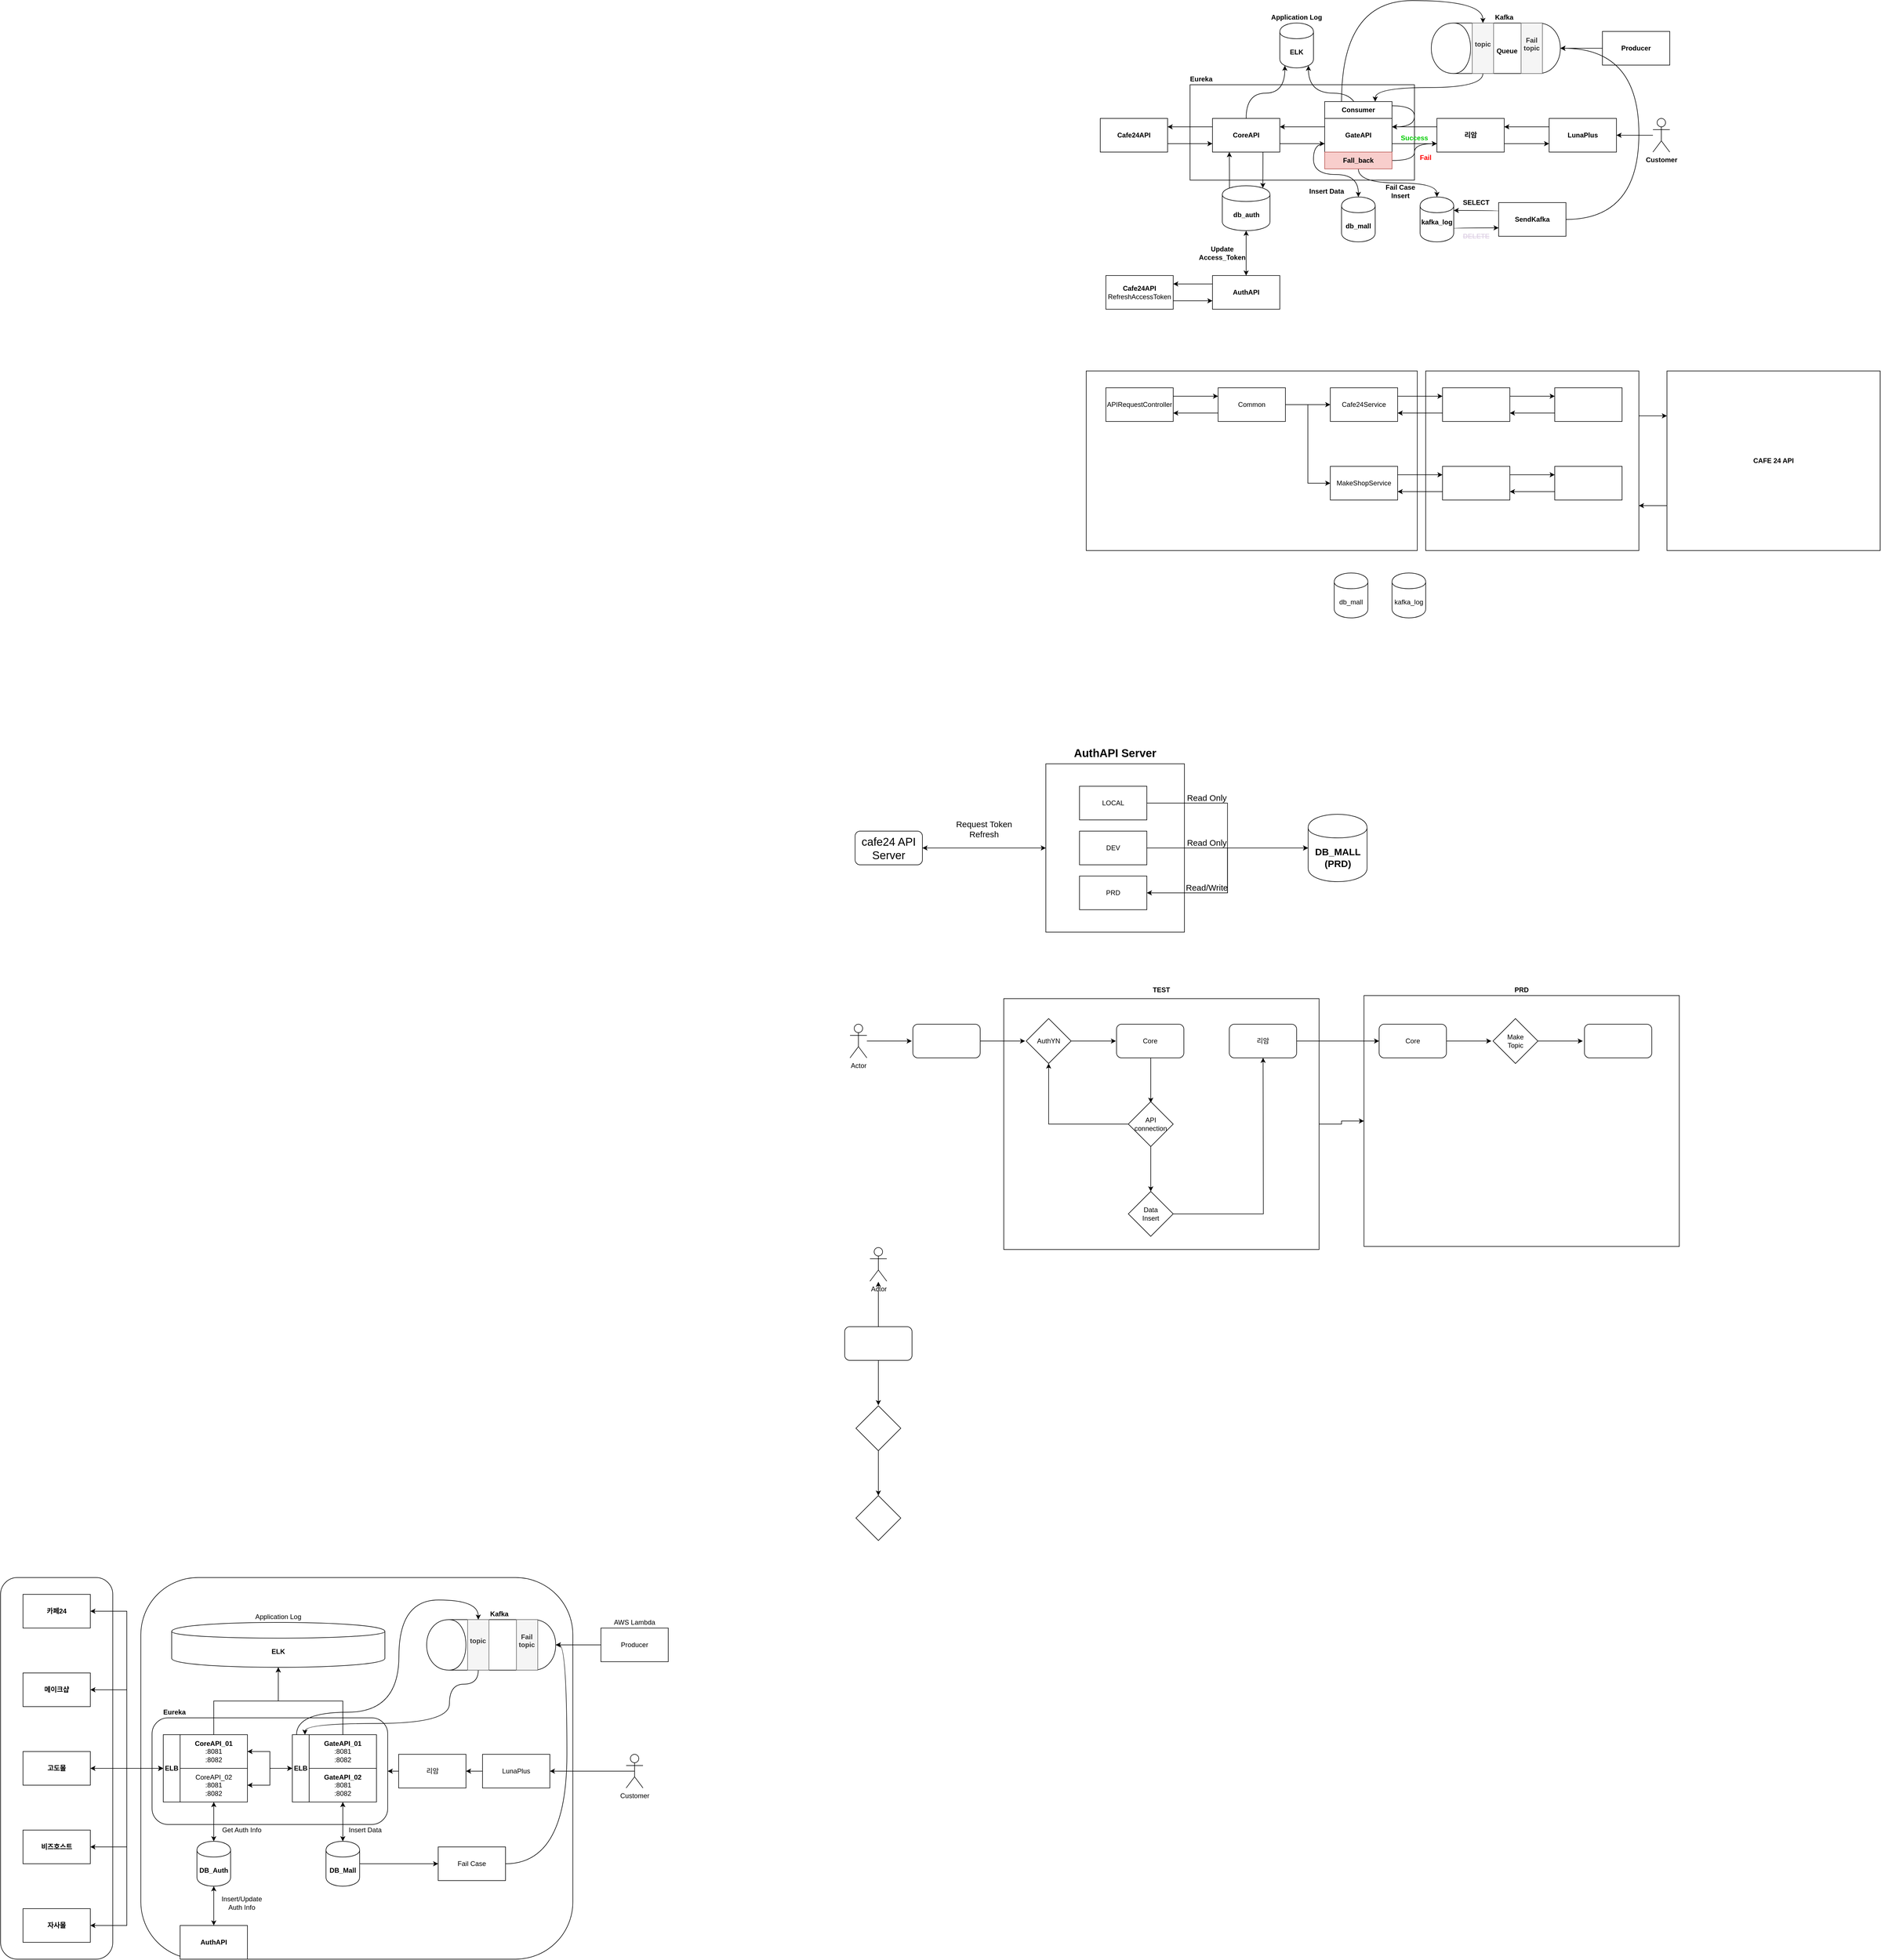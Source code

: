 <mxfile version="10.7.7" type="github"><diagram id="42ICKAVhLFUYCFlgOfqd" name="Page-1"><mxGraphModel dx="3048" dy="1965" grid="1" gridSize="10" guides="1" tooltips="1" connect="1" arrows="1" fold="1" page="1" pageScale="1" pageWidth="827" pageHeight="1169" background="#ffffff" math="0" shadow="0"><root><mxCell id="0"/><mxCell id="1" parent="0"/><mxCell id="e8cVg-T8dSf8cjD69aL8-160" value="" style="rounded=1;whiteSpace=wrap;html=1;" vertex="1" parent="1"><mxGeometry x="-1380" y="2790" width="770" height="680" as="geometry"/></mxCell><mxCell id="e8cVg-T8dSf8cjD69aL8-143" value="" style="rounded=1;whiteSpace=wrap;html=1;" vertex="1" parent="1"><mxGeometry x="-1360" y="3040" width="420" height="190" as="geometry"/></mxCell><mxCell id="e8cVg-T8dSf8cjD69aL8-126" value="" style="rounded=1;whiteSpace=wrap;html=1;" vertex="1" parent="1"><mxGeometry x="-1630" y="2790" width="200" height="680" as="geometry"/></mxCell><mxCell id="e8cVg-T8dSf8cjD69aL8-74" value="" style="edgeStyle=orthogonalEdgeStyle;rounded=0;orthogonalLoop=1;jettySize=auto;html=1;" edge="1" parent="1" source="e8cVg-T8dSf8cjD69aL8-71" target="e8cVg-T8dSf8cjD69aL8-73"><mxGeometry relative="1" as="geometry"/></mxCell><mxCell id="e8cVg-T8dSf8cjD69aL8-71" value="" style="rounded=0;whiteSpace=wrap;html=1;" vertex="1" parent="1"><mxGeometry x="158" y="1758.5" width="562" height="447" as="geometry"/></mxCell><mxCell id="e8cVg-T8dSf8cjD69aL8-73" value="" style="rounded=0;whiteSpace=wrap;html=1;" vertex="1" parent="1"><mxGeometry x="800" y="1753" width="562" height="447" as="geometry"/></mxCell><mxCell id="qQLDGR3t0E1oaqMrPj8W-31" style="edgeStyle=orthogonalEdgeStyle;rounded=0;orthogonalLoop=1;jettySize=auto;html=1;exitX=0;exitY=0.5;exitDx=0;exitDy=0;entryX=1;entryY=0.5;entryDx=0;entryDy=0;fontSize=20;" parent="1" source="qQLDGR3t0E1oaqMrPj8W-4" target="qQLDGR3t0E1oaqMrPj8W-3" edge="1"><mxGeometry relative="1" as="geometry"/></mxCell><mxCell id="qQLDGR3t0E1oaqMrPj8W-4" value="&lt;font style=&quot;font-size: 17px&quot;&gt;&lt;b&gt;DB_MALL&lt;br&gt;(PRD)&lt;/b&gt;&lt;/font&gt;" style="shape=cylinder;whiteSpace=wrap;html=1;boundedLbl=1;backgroundOutline=1;" parent="1" vertex="1"><mxGeometry x="700.5" y="1430" width="105" height="120" as="geometry"/></mxCell><mxCell id="qQLDGR3t0E1oaqMrPj8W-32" style="edgeStyle=orthogonalEdgeStyle;rounded=0;orthogonalLoop=1;jettySize=auto;html=1;exitX=1;exitY=0.5;exitDx=0;exitDy=0;fontSize=20;" parent="1" source="qQLDGR3t0E1oaqMrPj8W-13" target="qQLDGR3t0E1oaqMrPj8W-5" edge="1"><mxGeometry relative="1" as="geometry"/></mxCell><mxCell id="qQLDGR3t0E1oaqMrPj8W-13" value="cafe24 API Server" style="rounded=1;whiteSpace=wrap;html=1;fontSize=20;" parent="1" vertex="1"><mxGeometry x="-107" y="1460" width="120" height="60" as="geometry"/></mxCell><mxCell id="qQLDGR3t0E1oaqMrPj8W-33" style="edgeStyle=orthogonalEdgeStyle;rounded=0;orthogonalLoop=1;jettySize=auto;html=1;exitX=0;exitY=0.5;exitDx=0;exitDy=0;entryX=1;entryY=0.5;entryDx=0;entryDy=0;fontSize=20;" parent="1" source="qQLDGR3t0E1oaqMrPj8W-5" target="qQLDGR3t0E1oaqMrPj8W-13" edge="1"><mxGeometry relative="1" as="geometry"/></mxCell><mxCell id="qQLDGR3t0E1oaqMrPj8W-5" value="" style="rounded=0;whiteSpace=wrap;html=1;" parent="1" vertex="1"><mxGeometry x="233" y="1340" width="247" height="300" as="geometry"/></mxCell><mxCell id="i5PrVwfJDP0Oif4N9ulg-36" style="edgeStyle=orthogonalEdgeStyle;rounded=0;orthogonalLoop=1;jettySize=auto;html=1;exitX=1;exitY=0.25;exitDx=0;exitDy=0;entryX=0;entryY=0.25;entryDx=0;entryDy=0;" parent="1" source="i5PrVwfJDP0Oif4N9ulg-24" target="i5PrVwfJDP0Oif4N9ulg-34" edge="1"><mxGeometry relative="1" as="geometry"/></mxCell><mxCell id="i5PrVwfJDP0Oif4N9ulg-24" value="" style="rounded=0;whiteSpace=wrap;html=1;" parent="1" vertex="1"><mxGeometry x="910" y="640" width="380" height="320" as="geometry"/></mxCell><mxCell id="i5PrVwfJDP0Oif4N9ulg-8" value="" style="rounded=0;whiteSpace=wrap;html=1;" parent="1" vertex="1"><mxGeometry x="305" y="640" width="590" height="320" as="geometry"/></mxCell><mxCell id="VjElKDRY21HF93xGervd-64" value="" style="rounded=0;whiteSpace=wrap;html=1;fontStyle=1" parent="1" vertex="1"><mxGeometry x="490" y="130" width="400" height="170" as="geometry"/></mxCell><mxCell id="yxk5ylUg4WmJQZPumc39-30" value="" style="shape=cylinder;whiteSpace=wrap;html=1;boundedLbl=1;backgroundOutline=1;rotation=-90;fontStyle=1" parent="1" vertex="1"><mxGeometry x="990" y="-50" width="90" height="230" as="geometry"/></mxCell><mxCell id="yxk5ylUg4WmJQZPumc39-11" style="edgeStyle=orthogonalEdgeStyle;rounded=0;orthogonalLoop=1;jettySize=auto;html=1;exitX=1;exitY=0.75;exitDx=0;exitDy=0;entryX=0;entryY=0.75;entryDx=0;entryDy=0;fontStyle=1" parent="1" source="yxk5ylUg4WmJQZPumc39-1" target="yxk5ylUg4WmJQZPumc39-2" edge="1"><mxGeometry relative="1" as="geometry"/></mxCell><mxCell id="yxk5ylUg4WmJQZPumc39-1" value="Cafe24API&lt;br&gt;" style="rounded=0;whiteSpace=wrap;html=1;fontStyle=1" parent="1" vertex="1"><mxGeometry x="330" y="190" width="120" height="60" as="geometry"/></mxCell><mxCell id="VjElKDRY21HF93xGervd-14" value="" style="edgeStyle=orthogonalEdgeStyle;curved=1;rounded=0;orthogonalLoop=1;jettySize=auto;html=1;fontStyle=1" parent="1" source="VjElKDRY21HF93xGervd-12" target="yxk5ylUg4WmJQZPumc39-22" edge="1"><mxGeometry relative="1" as="geometry"/></mxCell><mxCell id="VjElKDRY21HF93xGervd-17" style="edgeStyle=orthogonalEdgeStyle;curved=1;rounded=0;orthogonalLoop=1;jettySize=auto;html=1;exitX=0;exitY=0.25;exitDx=0;exitDy=0;entryX=1;entryY=0.25;entryDx=0;entryDy=0;fontStyle=1" parent="1" source="VjElKDRY21HF93xGervd-12" target="VjElKDRY21HF93xGervd-15" edge="1"><mxGeometry relative="1" as="geometry"/></mxCell><mxCell id="VjElKDRY21HF93xGervd-12" value="AuthAPI" style="rounded=0;whiteSpace=wrap;html=1;fontStyle=1" parent="1" vertex="1"><mxGeometry x="530" y="470" width="120" height="60" as="geometry"/></mxCell><mxCell id="VjElKDRY21HF93xGervd-18" style="edgeStyle=orthogonalEdgeStyle;curved=1;rounded=0;orthogonalLoop=1;jettySize=auto;html=1;exitX=1;exitY=0.75;exitDx=0;exitDy=0;entryX=0;entryY=0.75;entryDx=0;entryDy=0;fontStyle=1" parent="1" source="VjElKDRY21HF93xGervd-15" target="VjElKDRY21HF93xGervd-12" edge="1"><mxGeometry relative="1" as="geometry"/></mxCell><mxCell id="VjElKDRY21HF93xGervd-15" value="Cafe24API&lt;br&gt;&lt;span style=&quot;font-weight: normal&quot;&gt;RefreshAccessToken&lt;/span&gt;&lt;br&gt;" style="rounded=0;whiteSpace=wrap;html=1;fontStyle=1" parent="1" vertex="1"><mxGeometry x="340" y="470" width="120" height="60" as="geometry"/></mxCell><mxCell id="yxk5ylUg4WmJQZPumc39-10" style="edgeStyle=orthogonalEdgeStyle;rounded=0;orthogonalLoop=1;jettySize=auto;html=1;exitX=0;exitY=0.25;exitDx=0;exitDy=0;entryX=1;entryY=0.25;entryDx=0;entryDy=0;fontStyle=1" parent="1" source="yxk5ylUg4WmJQZPumc39-2" target="yxk5ylUg4WmJQZPumc39-1" edge="1"><mxGeometry relative="1" as="geometry"/></mxCell><mxCell id="VjElKDRY21HF93xGervd-96" style="edgeStyle=orthogonalEdgeStyle;curved=1;rounded=0;orthogonalLoop=1;jettySize=auto;html=1;exitX=1;exitY=0.75;exitDx=0;exitDy=0;entryX=0;entryY=0.75;entryDx=0;entryDy=0;fontStyle=1" parent="1" source="yxk5ylUg4WmJQZPumc39-2" target="VjElKDRY21HF93xGervd-87" edge="1"><mxGeometry relative="1" as="geometry"/></mxCell><mxCell id="VjElKDRY21HF93xGervd-119" style="edgeStyle=orthogonalEdgeStyle;curved=1;rounded=0;orthogonalLoop=1;jettySize=auto;html=1;exitX=0.75;exitY=1;exitDx=0;exitDy=0;entryX=0.85;entryY=0.05;entryDx=0;entryDy=0;entryPerimeter=0;fontStyle=1" parent="1" source="yxk5ylUg4WmJQZPumc39-2" target="yxk5ylUg4WmJQZPumc39-22" edge="1"><mxGeometry relative="1" as="geometry"/></mxCell><mxCell id="VjElKDRY21HF93xGervd-135" style="edgeStyle=orthogonalEdgeStyle;curved=1;rounded=0;orthogonalLoop=1;jettySize=auto;html=1;entryX=0.15;entryY=0.95;entryDx=0;entryDy=0;entryPerimeter=0;startArrow=none;startFill=0;fontStyle=1" parent="1" source="yxk5ylUg4WmJQZPumc39-2" target="VjElKDRY21HF93xGervd-134" edge="1"><mxGeometry relative="1" as="geometry"/></mxCell><mxCell id="yxk5ylUg4WmJQZPumc39-2" value="CoreAPI" style="rounded=0;whiteSpace=wrap;html=1;fontStyle=1" parent="1" vertex="1"><mxGeometry x="530" y="190" width="120" height="60" as="geometry"/></mxCell><mxCell id="VjElKDRY21HF93xGervd-84" style="edgeStyle=orthogonalEdgeStyle;curved=1;rounded=0;orthogonalLoop=1;jettySize=auto;html=1;exitX=1;exitY=0.75;exitDx=0;exitDy=0;entryX=0;entryY=0.75;entryDx=0;entryDy=0;fontStyle=1" parent="1" source="yxk5ylUg4WmJQZPumc39-6" target="VjElKDRY21HF93xGervd-4" edge="1"><mxGeometry relative="1" as="geometry"/></mxCell><mxCell id="VjElKDRY21HF93xGervd-93" style="edgeStyle=orthogonalEdgeStyle;curved=1;rounded=0;orthogonalLoop=1;jettySize=auto;html=1;exitX=0;exitY=0.25;exitDx=0;exitDy=0;entryX=1;entryY=0.25;entryDx=0;entryDy=0;fontStyle=1" parent="1" source="yxk5ylUg4WmJQZPumc39-6" target="VjElKDRY21HF93xGervd-87" edge="1"><mxGeometry relative="1" as="geometry"/></mxCell><mxCell id="yxk5ylUg4WmJQZPumc39-6" value="리암" style="rounded=0;whiteSpace=wrap;html=1;fontStyle=1" parent="1" vertex="1"><mxGeometry x="930" y="190" width="120" height="60" as="geometry"/></mxCell><mxCell id="VjElKDRY21HF93xGervd-94" style="edgeStyle=orthogonalEdgeStyle;curved=1;rounded=0;orthogonalLoop=1;jettySize=auto;html=1;exitX=1;exitY=0.75;exitDx=0;exitDy=0;entryX=0;entryY=0.75;entryDx=0;entryDy=0;fontStyle=1" parent="1" source="VjElKDRY21HF93xGervd-87" target="yxk5ylUg4WmJQZPumc39-6" edge="1"><mxGeometry relative="1" as="geometry"/></mxCell><mxCell id="VjElKDRY21HF93xGervd-95" style="edgeStyle=orthogonalEdgeStyle;curved=1;rounded=0;orthogonalLoop=1;jettySize=auto;html=1;exitX=0;exitY=0.25;exitDx=0;exitDy=0;entryX=1;entryY=0.25;entryDx=0;entryDy=0;fontStyle=1" parent="1" source="VjElKDRY21HF93xGervd-87" target="yxk5ylUg4WmJQZPumc39-2" edge="1"><mxGeometry relative="1" as="geometry"/></mxCell><mxCell id="VjElKDRY21HF93xGervd-97" style="edgeStyle=orthogonalEdgeStyle;curved=1;rounded=0;orthogonalLoop=1;jettySize=auto;html=1;exitX=0;exitY=0.75;exitDx=0;exitDy=0;entryX=0.5;entryY=0;entryDx=0;entryDy=0;fontStyle=1" parent="1" source="VjElKDRY21HF93xGervd-87" target="yxk5ylUg4WmJQZPumc39-16" edge="1"><mxGeometry relative="1" as="geometry"/></mxCell><mxCell id="VjElKDRY21HF93xGervd-136" style="edgeStyle=orthogonalEdgeStyle;curved=1;rounded=0;orthogonalLoop=1;jettySize=auto;html=1;exitX=0.5;exitY=0;exitDx=0;exitDy=0;entryX=0.85;entryY=0.95;entryDx=0;entryDy=0;entryPerimeter=0;startArrow=none;startFill=0;fontStyle=1" parent="1" source="VjElKDRY21HF93xGervd-87" target="VjElKDRY21HF93xGervd-134" edge="1"><mxGeometry relative="1" as="geometry"/></mxCell><mxCell id="VjElKDRY21HF93xGervd-87" value="&lt;span&gt;GateAPI&lt;/span&gt;" style="rounded=0;whiteSpace=wrap;html=1;fontStyle=1" parent="1" vertex="1"><mxGeometry x="730" y="190" width="120" height="60" as="geometry"/></mxCell><mxCell id="VjElKDRY21HF93xGervd-101" style="edgeStyle=orthogonalEdgeStyle;curved=1;rounded=0;orthogonalLoop=1;jettySize=auto;html=1;exitX=0.25;exitY=0;exitDx=0;exitDy=0;entryX=0.5;entryY=0;entryDx=0;entryDy=0;fontStyle=1" parent="1" source="VjElKDRY21HF93xGervd-89" target="yxk5ylUg4WmJQZPumc39-35" edge="1"><mxGeometry relative="1" as="geometry"><Array as="points"><mxPoint x="760" y="-20"/><mxPoint x="1012" y="-20"/></Array></mxGeometry></mxCell><mxCell id="VjElKDRY21HF93xGervd-103" style="edgeStyle=orthogonalEdgeStyle;curved=1;rounded=0;orthogonalLoop=1;jettySize=auto;html=1;exitX=1;exitY=0.25;exitDx=0;exitDy=0;entryX=1;entryY=0.25;entryDx=0;entryDy=0;fontStyle=1" parent="1" source="VjElKDRY21HF93xGervd-89" target="VjElKDRY21HF93xGervd-87" edge="1"><mxGeometry relative="1" as="geometry"><Array as="points"><mxPoint x="890" y="168"/><mxPoint x="890" y="205"/></Array></mxGeometry></mxCell><mxCell id="VjElKDRY21HF93xGervd-89" value="Consumer" style="rounded=0;whiteSpace=wrap;html=1;fontStyle=1" parent="1" vertex="1"><mxGeometry x="730" y="160" width="120" height="30" as="geometry"/></mxCell><mxCell id="VjElKDRY21HF93xGervd-83" style="edgeStyle=orthogonalEdgeStyle;curved=1;rounded=0;orthogonalLoop=1;jettySize=auto;html=1;exitX=0;exitY=0.25;exitDx=0;exitDy=0;entryX=1;entryY=0.25;entryDx=0;entryDy=0;fontStyle=1" parent="1" source="VjElKDRY21HF93xGervd-4" target="yxk5ylUg4WmJQZPumc39-6" edge="1"><mxGeometry relative="1" as="geometry"/></mxCell><mxCell id="VjElKDRY21HF93xGervd-4" value="LunaPlus" style="rounded=0;whiteSpace=wrap;html=1;fontStyle=1" parent="1" vertex="1"><mxGeometry x="1130" y="190" width="120" height="60" as="geometry"/></mxCell><mxCell id="yxk5ylUg4WmJQZPumc39-16" value="db_mall" style="shape=cylinder;whiteSpace=wrap;html=1;boundedLbl=1;backgroundOutline=1;fontStyle=1" parent="1" vertex="1"><mxGeometry x="760" y="330" width="60" height="80" as="geometry"/></mxCell><mxCell id="VjElKDRY21HF93xGervd-27" style="edgeStyle=orthogonalEdgeStyle;curved=1;rounded=0;orthogonalLoop=1;jettySize=auto;html=1;exitX=1;exitY=0.7;exitDx=0;exitDy=0;entryX=0;entryY=0.75;entryDx=0;entryDy=0;fontStyle=1" parent="1" source="yxk5ylUg4WmJQZPumc39-17" target="VjElKDRY21HF93xGervd-19" edge="1"><mxGeometry relative="1" as="geometry"><Array as="points"><mxPoint x="960" y="385"/></Array></mxGeometry></mxCell><mxCell id="yxk5ylUg4WmJQZPumc39-17" value="kafka_log&lt;br&gt;&lt;br&gt;" style="shape=cylinder;whiteSpace=wrap;html=1;boundedLbl=1;backgroundOutline=1;fontStyle=1" parent="1" vertex="1"><mxGeometry x="900" y="330" width="60" height="80" as="geometry"/></mxCell><mxCell id="VjElKDRY21HF93xGervd-115" value="" style="edgeStyle=orthogonalEdgeStyle;curved=1;rounded=0;orthogonalLoop=1;jettySize=auto;html=1;fontStyle=1" parent="1" source="yxk5ylUg4WmJQZPumc39-22" edge="1"><mxGeometry relative="1" as="geometry"><mxPoint x="590" y="470" as="targetPoint"/></mxGeometry></mxCell><mxCell id="VjElKDRY21HF93xGervd-120" style="edgeStyle=orthogonalEdgeStyle;curved=1;rounded=0;orthogonalLoop=1;jettySize=auto;html=1;exitX=0.15;exitY=0.05;exitDx=0;exitDy=0;exitPerimeter=0;entryX=0.25;entryY=1;entryDx=0;entryDy=0;fontStyle=1" parent="1" source="yxk5ylUg4WmJQZPumc39-22" target="yxk5ylUg4WmJQZPumc39-2" edge="1"><mxGeometry relative="1" as="geometry"/></mxCell><mxCell id="yxk5ylUg4WmJQZPumc39-22" value="db_auth" style="shape=cylinder;whiteSpace=wrap;html=1;boundedLbl=1;backgroundOutline=1;fontStyle=1" parent="1" vertex="1"><mxGeometry x="547.5" y="310" width="85" height="80" as="geometry"/></mxCell><mxCell id="VjElKDRY21HF93xGervd-102" style="edgeStyle=orthogonalEdgeStyle;curved=1;rounded=0;orthogonalLoop=1;jettySize=auto;html=1;exitX=0.5;exitY=1;exitDx=0;exitDy=0;entryX=0.75;entryY=0;entryDx=0;entryDy=0;fontStyle=1" parent="1" source="yxk5ylUg4WmJQZPumc39-35" target="VjElKDRY21HF93xGervd-89" edge="1"><mxGeometry relative="1" as="geometry"/></mxCell><mxCell id="yxk5ylUg4WmJQZPumc39-35" value="topic&lt;br&gt;&lt;br&gt;" style="rounded=0;whiteSpace=wrap;html=1;fillColor=#f5f5f5;strokeColor=#666666;fontColor=#333333;fontStyle=1" parent="1" vertex="1"><mxGeometry x="993" y="20" width="38" height="90" as="geometry"/></mxCell><mxCell id="yxk5ylUg4WmJQZPumc39-47" style="edgeStyle=orthogonalEdgeStyle;curved=1;rounded=0;orthogonalLoop=1;jettySize=auto;html=1;exitX=0;exitY=0.5;exitDx=0;exitDy=0;entryX=0.5;entryY=1;entryDx=0;entryDy=0;fontStyle=1" parent="1" source="yxk5ylUg4WmJQZPumc39-44" target="yxk5ylUg4WmJQZPumc39-30" edge="1"><mxGeometry relative="1" as="geometry"/></mxCell><mxCell id="yxk5ylUg4WmJQZPumc39-44" value="Producer&lt;br&gt;" style="rounded=0;whiteSpace=wrap;html=1;fontStyle=1" parent="1" vertex="1"><mxGeometry x="1225" y="35" width="120" height="60" as="geometry"/></mxCell><mxCell id="yxk5ylUg4WmJQZPumc39-48" value="Queue" style="text;html=1;strokeColor=none;fillColor=none;align=center;verticalAlign=middle;whiteSpace=wrap;rounded=0;fontStyle=1" parent="1" vertex="1"><mxGeometry x="1035" y="60" width="40" height="20" as="geometry"/></mxCell><mxCell id="VjElKDRY21HF93xGervd-38" style="edgeStyle=none;rounded=0;orthogonalLoop=1;jettySize=auto;html=1;entryX=1;entryY=0.5;entryDx=0;entryDy=0;fontStyle=1" parent="1" source="yxk5ylUg4WmJQZPumc39-55" target="VjElKDRY21HF93xGervd-4" edge="1"><mxGeometry relative="1" as="geometry"/></mxCell><mxCell id="yxk5ylUg4WmJQZPumc39-55" value="Customer" style="shape=umlActor;verticalLabelPosition=bottom;labelBackgroundColor=#ffffff;verticalAlign=top;html=1;outlineConnect=0;fontStyle=1" parent="1" vertex="1"><mxGeometry x="1315" y="190" width="30" height="60" as="geometry"/></mxCell><mxCell id="VjElKDRY21HF93xGervd-22" style="edgeStyle=orthogonalEdgeStyle;curved=1;rounded=0;orthogonalLoop=1;jettySize=auto;html=1;exitX=1;exitY=0.5;exitDx=0;exitDy=0;entryX=0.5;entryY=1;entryDx=0;entryDy=0;fontStyle=1" parent="1" source="VjElKDRY21HF93xGervd-19" target="yxk5ylUg4WmJQZPumc39-30" edge="1"><mxGeometry relative="1" as="geometry"><Array as="points"><mxPoint x="1290" y="370"/><mxPoint x="1290" y="65"/></Array></mxGeometry></mxCell><mxCell id="VjElKDRY21HF93xGervd-28" style="edgeStyle=orthogonalEdgeStyle;curved=1;rounded=0;orthogonalLoop=1;jettySize=auto;html=1;exitX=0;exitY=0.25;exitDx=0;exitDy=0;entryX=1;entryY=0.3;entryDx=0;entryDy=0;fontStyle=1" parent="1" source="VjElKDRY21HF93xGervd-19" target="yxk5ylUg4WmJQZPumc39-17" edge="1"><mxGeometry relative="1" as="geometry"><Array as="points"><mxPoint x="1040" y="354"/></Array></mxGeometry></mxCell><mxCell id="VjElKDRY21HF93xGervd-19" value="SendKafka" style="rounded=0;whiteSpace=wrap;html=1;fontStyle=1" parent="1" vertex="1"><mxGeometry x="1040" y="340" width="120" height="60" as="geometry"/></mxCell><mxCell id="VjElKDRY21HF93xGervd-50" value="SELECT" style="text;html=1;strokeColor=none;fillColor=none;align=center;verticalAlign=middle;whiteSpace=wrap;rounded=0;fontStyle=1" parent="1" vertex="1"><mxGeometry x="980" y="330" width="40" height="20" as="geometry"/></mxCell><mxCell id="VjElKDRY21HF93xGervd-52" value="&lt;strike&gt;DELETE&lt;/strike&gt;" style="text;html=1;strokeColor=none;fillColor=none;align=center;verticalAlign=middle;whiteSpace=wrap;rounded=0;fontColor=#E1D5E7;fontStyle=1" parent="1" vertex="1"><mxGeometry x="980" y="390" width="40" height="20" as="geometry"/></mxCell><mxCell id="VjElKDRY21HF93xGervd-86" value="Update Access_Token" style="text;html=1;strokeColor=none;fillColor=none;align=center;verticalAlign=middle;whiteSpace=wrap;rounded=0;fontStyle=1" parent="1" vertex="1"><mxGeometry x="504" y="420" width="87" height="20" as="geometry"/></mxCell><mxCell id="VjElKDRY21HF93xGervd-98" style="edgeStyle=orthogonalEdgeStyle;curved=1;rounded=0;orthogonalLoop=1;jettySize=auto;html=1;exitX=0.5;exitY=1;exitDx=0;exitDy=0;entryX=0.5;entryY=0;entryDx=0;entryDy=0;fontStyle=1" parent="1" source="VjElKDRY21HF93xGervd-92" target="yxk5ylUg4WmJQZPumc39-17" edge="1"><mxGeometry relative="1" as="geometry"/></mxCell><mxCell id="VjElKDRY21HF93xGervd-130" style="edgeStyle=orthogonalEdgeStyle;curved=1;rounded=0;orthogonalLoop=1;jettySize=auto;html=1;exitX=1;exitY=0.5;exitDx=0;exitDy=0;entryX=0;entryY=0.75;entryDx=0;entryDy=0;startArrow=none;startFill=0;fontStyle=1" parent="1" source="VjElKDRY21HF93xGervd-92" target="yxk5ylUg4WmJQZPumc39-6" edge="1"><mxGeometry relative="1" as="geometry"/></mxCell><mxCell id="VjElKDRY21HF93xGervd-92" value="Fall_back" style="rounded=0;whiteSpace=wrap;html=1;fillColor=#f8cecc;strokeColor=#b85450;fontStyle=1" parent="1" vertex="1"><mxGeometry x="730" y="250" width="120" height="30" as="geometry"/></mxCell><mxCell id="VjElKDRY21HF93xGervd-99" value="Insert Data" style="text;html=1;strokeColor=none;fillColor=none;align=center;verticalAlign=middle;whiteSpace=wrap;rounded=0;fontStyle=1" parent="1" vertex="1"><mxGeometry x="690" y="310" width="87" height="20" as="geometry"/></mxCell><mxCell id="VjElKDRY21HF93xGervd-100" value="Fail Case Insert" style="text;html=1;strokeColor=none;fillColor=none;align=center;verticalAlign=middle;whiteSpace=wrap;rounded=0;fontStyle=1" parent="1" vertex="1"><mxGeometry x="820" y="310" width="90" height="20" as="geometry"/></mxCell><mxCell id="VjElKDRY21HF93xGervd-104" value="Fail&lt;br&gt;topic&lt;br&gt;&lt;br&gt;" style="rounded=0;whiteSpace=wrap;html=1;fillColor=#f5f5f5;strokeColor=#666666;fontColor=#333333;fontStyle=1" parent="1" vertex="1"><mxGeometry x="1080" y="20" width="38" height="90" as="geometry"/></mxCell><mxCell id="VjElKDRY21HF93xGervd-121" value="Eureka" style="text;html=1;strokeColor=none;fillColor=none;align=center;verticalAlign=middle;whiteSpace=wrap;rounded=0;fontStyle=1" parent="1" vertex="1"><mxGeometry x="490" y="110" width="40" height="20" as="geometry"/></mxCell><mxCell id="VjElKDRY21HF93xGervd-122" value="Kafka" style="text;html=1;strokeColor=none;fillColor=none;align=center;verticalAlign=middle;whiteSpace=wrap;rounded=0;fontStyle=1" parent="1" vertex="1"><mxGeometry x="1030" width="40" height="20" as="geometry"/></mxCell><mxCell id="VjElKDRY21HF93xGervd-131" value="&lt;span&gt;&lt;font color=&quot;#ff0000&quot;&gt;Fail&lt;/font&gt;&lt;/span&gt;" style="text;html=1;strokeColor=none;fillColor=none;align=center;verticalAlign=middle;whiteSpace=wrap;rounded=0;fontStyle=1" parent="1" vertex="1"><mxGeometry x="890" y="250" width="40" height="20" as="geometry"/></mxCell><mxCell id="VjElKDRY21HF93xGervd-132" value="&lt;span&gt;&lt;font color=&quot;#00cc00&quot;&gt;Success&lt;/font&gt;&lt;/span&gt;" style="text;html=1;strokeColor=none;fillColor=none;align=center;verticalAlign=middle;whiteSpace=wrap;rounded=0;fontStyle=1" parent="1" vertex="1"><mxGeometry x="870" y="215" width="40" height="20" as="geometry"/></mxCell><mxCell id="VjElKDRY21HF93xGervd-134" value="ELK" style="shape=cylinder;whiteSpace=wrap;html=1;boundedLbl=1;backgroundOutline=1;fontStyle=1" parent="1" vertex="1"><mxGeometry x="650" y="20" width="60" height="80" as="geometry"/></mxCell><mxCell id="VjElKDRY21HF93xGervd-137" value="Application Log" style="text;html=1;strokeColor=none;fillColor=none;align=center;verticalAlign=middle;whiteSpace=wrap;rounded=0;fontColor=#000000;fontStyle=1" parent="1" vertex="1"><mxGeometry x="625" width="110" height="20" as="geometry"/></mxCell><mxCell id="i5PrVwfJDP0Oif4N9ulg-11" style="edgeStyle=orthogonalEdgeStyle;rounded=0;orthogonalLoop=1;jettySize=auto;html=1;exitX=1;exitY=0.25;exitDx=0;exitDy=0;entryX=0;entryY=0.25;entryDx=0;entryDy=0;" parent="1" source="UaDfjwhbyAhIry-C1e5H-1" target="UaDfjwhbyAhIry-C1e5H-2" edge="1"><mxGeometry relative="1" as="geometry"/></mxCell><mxCell id="UaDfjwhbyAhIry-C1e5H-1" value="APIRequestController" style="rounded=0;whiteSpace=wrap;html=1;" parent="1" vertex="1"><mxGeometry x="340" y="670" width="120" height="60" as="geometry"/></mxCell><mxCell id="UaDfjwhbyAhIry-C1e5H-5" value="" style="edgeStyle=orthogonalEdgeStyle;rounded=0;orthogonalLoop=1;jettySize=auto;html=1;" parent="1" source="UaDfjwhbyAhIry-C1e5H-2" target="UaDfjwhbyAhIry-C1e5H-4" edge="1"><mxGeometry relative="1" as="geometry"/></mxCell><mxCell id="i5PrVwfJDP0Oif4N9ulg-3" style="edgeStyle=orthogonalEdgeStyle;rounded=0;orthogonalLoop=1;jettySize=auto;html=1;exitX=1;exitY=0.5;exitDx=0;exitDy=0;entryX=0;entryY=0.5;entryDx=0;entryDy=0;" parent="1" source="UaDfjwhbyAhIry-C1e5H-2" target="i5PrVwfJDP0Oif4N9ulg-1" edge="1"><mxGeometry relative="1" as="geometry"/></mxCell><mxCell id="i5PrVwfJDP0Oif4N9ulg-12" style="edgeStyle=orthogonalEdgeStyle;rounded=0;orthogonalLoop=1;jettySize=auto;html=1;exitX=0;exitY=0.75;exitDx=0;exitDy=0;entryX=1;entryY=0.75;entryDx=0;entryDy=0;" parent="1" source="UaDfjwhbyAhIry-C1e5H-2" target="UaDfjwhbyAhIry-C1e5H-1" edge="1"><mxGeometry relative="1" as="geometry"/></mxCell><mxCell id="UaDfjwhbyAhIry-C1e5H-2" value="Common" style="rounded=0;whiteSpace=wrap;html=1;" parent="1" vertex="1"><mxGeometry x="540" y="670" width="120" height="60" as="geometry"/></mxCell><mxCell id="i5PrVwfJDP0Oif4N9ulg-17" style="edgeStyle=orthogonalEdgeStyle;rounded=0;orthogonalLoop=1;jettySize=auto;html=1;exitX=1;exitY=0.25;exitDx=0;exitDy=0;entryX=0;entryY=0.25;entryDx=0;entryDy=0;" parent="1" source="UaDfjwhbyAhIry-C1e5H-4" target="UaDfjwhbyAhIry-C1e5H-6" edge="1"><mxGeometry relative="1" as="geometry"/></mxCell><mxCell id="UaDfjwhbyAhIry-C1e5H-4" value="Cafe24Service" style="rounded=0;whiteSpace=wrap;html=1;" parent="1" vertex="1"><mxGeometry x="740" y="670" width="120" height="60" as="geometry"/></mxCell><mxCell id="i5PrVwfJDP0Oif4N9ulg-28" style="edgeStyle=orthogonalEdgeStyle;rounded=0;orthogonalLoop=1;jettySize=auto;html=1;exitX=1;exitY=0.25;exitDx=0;exitDy=0;entryX=0;entryY=0.25;entryDx=0;entryDy=0;" parent="1" source="i5PrVwfJDP0Oif4N9ulg-1" target="i5PrVwfJDP0Oif4N9ulg-25" edge="1"><mxGeometry relative="1" as="geometry"/></mxCell><mxCell id="i5PrVwfJDP0Oif4N9ulg-1" value="MakeShopService" style="rounded=0;whiteSpace=wrap;html=1;" parent="1" vertex="1"><mxGeometry x="740" y="810" width="120" height="60" as="geometry"/></mxCell><mxCell id="i5PrVwfJDP0Oif4N9ulg-18" style="edgeStyle=orthogonalEdgeStyle;rounded=0;orthogonalLoop=1;jettySize=auto;html=1;exitX=0;exitY=0.75;exitDx=0;exitDy=0;entryX=1;entryY=0.75;entryDx=0;entryDy=0;" parent="1" source="UaDfjwhbyAhIry-C1e5H-6" target="UaDfjwhbyAhIry-C1e5H-4" edge="1"><mxGeometry relative="1" as="geometry"/></mxCell><mxCell id="i5PrVwfJDP0Oif4N9ulg-32" style="edgeStyle=orthogonalEdgeStyle;rounded=0;orthogonalLoop=1;jettySize=auto;html=1;exitX=1;exitY=0.25;exitDx=0;exitDy=0;entryX=0;entryY=0.25;entryDx=0;entryDy=0;" parent="1" source="UaDfjwhbyAhIry-C1e5H-6" target="i5PrVwfJDP0Oif4N9ulg-4" edge="1"><mxGeometry relative="1" as="geometry"/></mxCell><mxCell id="UaDfjwhbyAhIry-C1e5H-6" value="" style="rounded=0;whiteSpace=wrap;html=1;fontStyle=1" parent="1" vertex="1"><mxGeometry x="940" y="670" width="120" height="60" as="geometry"/></mxCell><mxCell id="i5PrVwfJDP0Oif4N9ulg-33" style="edgeStyle=orthogonalEdgeStyle;rounded=0;orthogonalLoop=1;jettySize=auto;html=1;exitX=0;exitY=0.75;exitDx=0;exitDy=0;entryX=1;entryY=0.75;entryDx=0;entryDy=0;" parent="1" source="i5PrVwfJDP0Oif4N9ulg-4" target="UaDfjwhbyAhIry-C1e5H-6" edge="1"><mxGeometry relative="1" as="geometry"/></mxCell><mxCell id="i5PrVwfJDP0Oif4N9ulg-4" value="" style="rounded=0;whiteSpace=wrap;html=1;fontStyle=1" parent="1" vertex="1"><mxGeometry x="1140" y="670" width="120" height="60" as="geometry"/></mxCell><mxCell id="i5PrVwfJDP0Oif4N9ulg-14" value="kafka_log" style="shape=cylinder;whiteSpace=wrap;html=1;boundedLbl=1;backgroundOutline=1;" parent="1" vertex="1"><mxGeometry x="850" y="1000" width="60" height="80" as="geometry"/></mxCell><mxCell id="i5PrVwfJDP0Oif4N9ulg-15" value="db_mall" style="shape=cylinder;whiteSpace=wrap;html=1;boundedLbl=1;backgroundOutline=1;" parent="1" vertex="1"><mxGeometry x="747" y="1000" width="60" height="80" as="geometry"/></mxCell><mxCell id="i5PrVwfJDP0Oif4N9ulg-29" style="edgeStyle=orthogonalEdgeStyle;rounded=0;orthogonalLoop=1;jettySize=auto;html=1;exitX=0;exitY=0.75;exitDx=0;exitDy=0;entryX=1;entryY=0.75;entryDx=0;entryDy=0;" parent="1" source="i5PrVwfJDP0Oif4N9ulg-25" target="i5PrVwfJDP0Oif4N9ulg-1" edge="1"><mxGeometry relative="1" as="geometry"/></mxCell><mxCell id="i5PrVwfJDP0Oif4N9ulg-30" style="edgeStyle=orthogonalEdgeStyle;rounded=0;orthogonalLoop=1;jettySize=auto;html=1;exitX=1;exitY=0.25;exitDx=0;exitDy=0;entryX=0;entryY=0.25;entryDx=0;entryDy=0;" parent="1" source="i5PrVwfJDP0Oif4N9ulg-25" target="i5PrVwfJDP0Oif4N9ulg-26" edge="1"><mxGeometry relative="1" as="geometry"/></mxCell><mxCell id="i5PrVwfJDP0Oif4N9ulg-25" value="" style="rounded=0;whiteSpace=wrap;html=1;" parent="1" vertex="1"><mxGeometry x="940" y="810" width="120" height="60" as="geometry"/></mxCell><mxCell id="i5PrVwfJDP0Oif4N9ulg-31" style="edgeStyle=orthogonalEdgeStyle;rounded=0;orthogonalLoop=1;jettySize=auto;html=1;exitX=0;exitY=0.75;exitDx=0;exitDy=0;entryX=1;entryY=0.75;entryDx=0;entryDy=0;" parent="1" source="i5PrVwfJDP0Oif4N9ulg-26" target="i5PrVwfJDP0Oif4N9ulg-25" edge="1"><mxGeometry relative="1" as="geometry"/></mxCell><mxCell id="i5PrVwfJDP0Oif4N9ulg-26" value="" style="rounded=0;whiteSpace=wrap;html=1;" parent="1" vertex="1"><mxGeometry x="1140" y="810" width="120" height="60" as="geometry"/></mxCell><mxCell id="i5PrVwfJDP0Oif4N9ulg-37" style="edgeStyle=orthogonalEdgeStyle;rounded=0;orthogonalLoop=1;jettySize=auto;html=1;exitX=0;exitY=0.75;exitDx=0;exitDy=0;entryX=1;entryY=0.75;entryDx=0;entryDy=0;" parent="1" source="i5PrVwfJDP0Oif4N9ulg-34" target="i5PrVwfJDP0Oif4N9ulg-24" edge="1"><mxGeometry relative="1" as="geometry"/></mxCell><mxCell id="i5PrVwfJDP0Oif4N9ulg-34" value="&lt;b&gt;CAFE 24 API&lt;/b&gt;" style="rounded=0;whiteSpace=wrap;html=1;" parent="1" vertex="1"><mxGeometry x="1340" y="640" width="380" height="320" as="geometry"/></mxCell><mxCell id="qQLDGR3t0E1oaqMrPj8W-29" style="edgeStyle=orthogonalEdgeStyle;rounded=0;orthogonalLoop=1;jettySize=auto;html=1;exitX=1;exitY=0.5;exitDx=0;exitDy=0;entryX=0;entryY=0.5;entryDx=0;entryDy=0;fontSize=20;" parent="1" source="qQLDGR3t0E1oaqMrPj8W-1" target="qQLDGR3t0E1oaqMrPj8W-4" edge="1"><mxGeometry relative="1" as="geometry"/></mxCell><mxCell id="qQLDGR3t0E1oaqMrPj8W-1" value="LOCAL" style="rounded=0;whiteSpace=wrap;html=1;" parent="1" vertex="1"><mxGeometry x="293" y="1380" width="120" height="60" as="geometry"/></mxCell><mxCell id="qQLDGR3t0E1oaqMrPj8W-2" value="DEV" style="rounded=0;whiteSpace=wrap;html=1;" parent="1" vertex="1"><mxGeometry x="293" y="1460" width="120" height="60" as="geometry"/></mxCell><mxCell id="qQLDGR3t0E1oaqMrPj8W-3" value="PRD" style="rounded=0;whiteSpace=wrap;html=1;" parent="1" vertex="1"><mxGeometry x="293" y="1540" width="120" height="60" as="geometry"/></mxCell><mxCell id="qQLDGR3t0E1oaqMrPj8W-7" value="AuthAPI Server" style="text;html=1;strokeColor=none;fillColor=none;align=center;verticalAlign=middle;whiteSpace=wrap;rounded=0;fontStyle=1;fontSize=20;" parent="1" vertex="1"><mxGeometry x="233" y="1300" width="247" height="40" as="geometry"/></mxCell><mxCell id="qQLDGR3t0E1oaqMrPj8W-34" value="&lt;font style=&quot;font-size: 15px;&quot;&gt;Read Only&lt;/font&gt;" style="text;html=1;strokeColor=none;fillColor=none;align=center;verticalAlign=middle;whiteSpace=wrap;rounded=0;fontSize=15;" parent="1" vertex="1"><mxGeometry x="480" y="1470" width="80" height="20" as="geometry"/></mxCell><mxCell id="qQLDGR3t0E1oaqMrPj8W-36" value="&lt;font style=&quot;font-size: 15px;&quot;&gt;Read Only&lt;/font&gt;" style="text;html=1;strokeColor=none;fillColor=none;align=center;verticalAlign=middle;whiteSpace=wrap;rounded=0;fontSize=15;" parent="1" vertex="1"><mxGeometry x="480" y="1390" width="80" height="20" as="geometry"/></mxCell><mxCell id="qQLDGR3t0E1oaqMrPj8W-37" value="&lt;font style=&quot;font-size: 15px&quot;&gt;Read/Write&lt;/font&gt;" style="text;html=1;strokeColor=none;fillColor=none;align=center;verticalAlign=middle;whiteSpace=wrap;rounded=0;fontSize=15;" parent="1" vertex="1"><mxGeometry x="480" y="1550" width="80" height="20" as="geometry"/></mxCell><mxCell id="qQLDGR3t0E1oaqMrPj8W-28" style="edgeStyle=orthogonalEdgeStyle;rounded=0;orthogonalLoop=1;jettySize=auto;html=1;exitX=1;exitY=0.5;exitDx=0;exitDy=0;entryX=0;entryY=0.5;entryDx=0;entryDy=0;fontSize=20;" parent="1" source="qQLDGR3t0E1oaqMrPj8W-2" target="qQLDGR3t0E1oaqMrPj8W-4" edge="1"><mxGeometry relative="1" as="geometry"/></mxCell><mxCell id="qQLDGR3t0E1oaqMrPj8W-38" style="edgeStyle=orthogonalEdgeStyle;rounded=0;orthogonalLoop=1;jettySize=auto;html=1;exitX=0;exitY=0.5;exitDx=0;exitDy=0;entryX=1;entryY=0.5;entryDx=0;entryDy=0;fontSize=15;" parent="1" source="qQLDGR3t0E1oaqMrPj8W-4" target="qQLDGR3t0E1oaqMrPj8W-3" edge="1"><mxGeometry relative="1" as="geometry"/></mxCell><mxCell id="qQLDGR3t0E1oaqMrPj8W-39" value="Request Token Refresh&lt;br&gt;&lt;br&gt;" style="text;html=1;strokeColor=none;fillColor=none;align=center;verticalAlign=middle;whiteSpace=wrap;rounded=0;fontSize=15;" parent="1" vertex="1"><mxGeometry x="48" y="1440" width="150" height="50" as="geometry"/></mxCell><mxCell id="e8cVg-T8dSf8cjD69aL8-25" value="" style="edgeStyle=orthogonalEdgeStyle;rounded=0;orthogonalLoop=1;jettySize=auto;html=1;" edge="1" parent="1" source="e8cVg-T8dSf8cjD69aL8-26"><mxGeometry relative="1" as="geometry"><mxPoint x="-6" y="1834" as="targetPoint"/></mxGeometry></mxCell><mxCell id="e8cVg-T8dSf8cjD69aL8-26" value="Actor" style="shape=umlActor;verticalLabelPosition=bottom;labelBackgroundColor=#ffffff;verticalAlign=top;html=1;outlineConnect=0;" vertex="1" parent="1"><mxGeometry x="-116" y="1804" width="30" height="60" as="geometry"/></mxCell><mxCell id="e8cVg-T8dSf8cjD69aL8-27" value="" style="edgeStyle=orthogonalEdgeStyle;rounded=0;orthogonalLoop=1;jettySize=auto;html=1;" edge="1" parent="1" source="e8cVg-T8dSf8cjD69aL8-28"><mxGeometry relative="1" as="geometry"><mxPoint x="196" y="1834" as="targetPoint"/></mxGeometry></mxCell><mxCell id="e8cVg-T8dSf8cjD69aL8-28" value="" style="rounded=1;whiteSpace=wrap;html=1;" vertex="1" parent="1"><mxGeometry x="-4" y="1804" width="120" height="60" as="geometry"/></mxCell><mxCell id="e8cVg-T8dSf8cjD69aL8-29" value="" style="edgeStyle=orthogonalEdgeStyle;rounded=0;orthogonalLoop=1;jettySize=auto;html=1;" edge="1" parent="1" source="e8cVg-T8dSf8cjD69aL8-30"><mxGeometry relative="1" as="geometry"><mxPoint x="358" y="1834" as="targetPoint"/></mxGeometry></mxCell><mxCell id="e8cVg-T8dSf8cjD69aL8-30" value="AuthYN" style="rhombus;whiteSpace=wrap;html=1;" vertex="1" parent="1"><mxGeometry x="198" y="1794" width="80" height="80" as="geometry"/></mxCell><mxCell id="e8cVg-T8dSf8cjD69aL8-38" value="" style="edgeStyle=orthogonalEdgeStyle;rounded=0;orthogonalLoop=1;jettySize=auto;html=1;" edge="1" parent="1"><mxGeometry relative="1" as="geometry"><mxPoint x="420" y="1864" as="sourcePoint"/><mxPoint x="420" y="1944" as="targetPoint"/></mxGeometry></mxCell><mxCell id="e8cVg-T8dSf8cjD69aL8-40" value="" style="edgeStyle=orthogonalEdgeStyle;rounded=0;orthogonalLoop=1;jettySize=auto;html=1;" edge="1" parent="1" source="e8cVg-T8dSf8cjD69aL8-34" target="e8cVg-T8dSf8cjD69aL8-39"><mxGeometry relative="1" as="geometry"/></mxCell><mxCell id="e8cVg-T8dSf8cjD69aL8-41" style="edgeStyle=orthogonalEdgeStyle;rounded=0;orthogonalLoop=1;jettySize=auto;html=1;entryX=0.5;entryY=1;entryDx=0;entryDy=0;" edge="1" parent="1" source="e8cVg-T8dSf8cjD69aL8-34" target="e8cVg-T8dSf8cjD69aL8-30"><mxGeometry relative="1" as="geometry"/></mxCell><mxCell id="e8cVg-T8dSf8cjD69aL8-34" value="API &lt;br&gt;connection" style="rhombus;whiteSpace=wrap;html=1;" vertex="1" parent="1"><mxGeometry x="380" y="1942" width="80" height="80" as="geometry"/></mxCell><mxCell id="e8cVg-T8dSf8cjD69aL8-42" style="edgeStyle=orthogonalEdgeStyle;rounded=0;orthogonalLoop=1;jettySize=auto;html=1;entryX=0.5;entryY=1;entryDx=0;entryDy=0;" edge="1" parent="1" source="e8cVg-T8dSf8cjD69aL8-39"><mxGeometry relative="1" as="geometry"><mxPoint x="620.167" y="1863.833" as="targetPoint"/></mxGeometry></mxCell><mxCell id="e8cVg-T8dSf8cjD69aL8-39" value="Data&lt;br&gt;Insert" style="rhombus;whiteSpace=wrap;html=1;" vertex="1" parent="1"><mxGeometry x="380" y="2102" width="80" height="80" as="geometry"/></mxCell><mxCell id="e8cVg-T8dSf8cjD69aL8-45" value="Actor" style="shape=umlActor;verticalLabelPosition=bottom;labelBackgroundColor=#ffffff;verticalAlign=top;html=1;outlineConnect=0;" vertex="1" parent="1"><mxGeometry x="-80.5" y="2202" width="30" height="60" as="geometry"/></mxCell><mxCell id="e8cVg-T8dSf8cjD69aL8-51" value="" style="edgeStyle=orthogonalEdgeStyle;rounded=0;orthogonalLoop=1;jettySize=auto;html=1;" edge="1" parent="1" source="e8cVg-T8dSf8cjD69aL8-49"><mxGeometry relative="1" as="geometry"><mxPoint x="-65.5" y="2263" as="targetPoint"/></mxGeometry></mxCell><mxCell id="e8cVg-T8dSf8cjD69aL8-54" value="" style="edgeStyle=orthogonalEdgeStyle;rounded=0;orthogonalLoop=1;jettySize=auto;html=1;" edge="1" parent="1" source="e8cVg-T8dSf8cjD69aL8-49"><mxGeometry relative="1" as="geometry"><mxPoint x="-65.5" y="2483" as="targetPoint"/></mxGeometry></mxCell><mxCell id="e8cVg-T8dSf8cjD69aL8-49" value="" style="rounded=1;whiteSpace=wrap;html=1;" vertex="1" parent="1"><mxGeometry x="-125.5" y="2343" width="120" height="60" as="geometry"/></mxCell><mxCell id="e8cVg-T8dSf8cjD69aL8-57" value="" style="edgeStyle=orthogonalEdgeStyle;rounded=0;orthogonalLoop=1;jettySize=auto;html=1;" edge="1" parent="1" source="e8cVg-T8dSf8cjD69aL8-55" target="e8cVg-T8dSf8cjD69aL8-56"><mxGeometry relative="1" as="geometry"/></mxCell><mxCell id="e8cVg-T8dSf8cjD69aL8-55" value="" style="rhombus;whiteSpace=wrap;html=1;" vertex="1" parent="1"><mxGeometry x="-105.5" y="2484" width="80" height="80" as="geometry"/></mxCell><mxCell id="e8cVg-T8dSf8cjD69aL8-56" value="" style="rhombus;whiteSpace=wrap;html=1;" vertex="1" parent="1"><mxGeometry x="-105.5" y="2644" width="80" height="80" as="geometry"/></mxCell><mxCell id="e8cVg-T8dSf8cjD69aL8-69" value="Core" style="rounded=1;whiteSpace=wrap;html=1;" vertex="1" parent="1"><mxGeometry x="359" y="1804" width="120" height="60" as="geometry"/></mxCell><mxCell id="e8cVg-T8dSf8cjD69aL8-78" value="" style="edgeStyle=orthogonalEdgeStyle;rounded=0;orthogonalLoop=1;jettySize=auto;html=1;" edge="1" parent="1" source="e8cVg-T8dSf8cjD69aL8-70" target="e8cVg-T8dSf8cjD69aL8-77"><mxGeometry relative="1" as="geometry"/></mxCell><mxCell id="e8cVg-T8dSf8cjD69aL8-70" value="리암" style="rounded=1;whiteSpace=wrap;html=1;" vertex="1" parent="1"><mxGeometry x="560" y="1804" width="120" height="60" as="geometry"/></mxCell><mxCell id="e8cVg-T8dSf8cjD69aL8-80" value="" style="edgeStyle=orthogonalEdgeStyle;rounded=0;orthogonalLoop=1;jettySize=auto;html=1;" edge="1" parent="1" source="e8cVg-T8dSf8cjD69aL8-77"><mxGeometry relative="1" as="geometry"><mxPoint x="1027" y="1834" as="targetPoint"/></mxGeometry></mxCell><mxCell id="e8cVg-T8dSf8cjD69aL8-77" value="Core" style="rounded=1;whiteSpace=wrap;html=1;" vertex="1" parent="1"><mxGeometry x="827" y="1804" width="120" height="60" as="geometry"/></mxCell><mxCell id="e8cVg-T8dSf8cjD69aL8-72" value="TEST" style="text;html=1;strokeColor=none;fillColor=none;align=center;verticalAlign=middle;whiteSpace=wrap;rounded=0;fontStyle=1" vertex="1" parent="1"><mxGeometry x="158" y="1733" width="562" height="20" as="geometry"/></mxCell><mxCell id="e8cVg-T8dSf8cjD69aL8-75" value="PRD" style="text;html=1;strokeColor=none;fillColor=none;align=center;verticalAlign=middle;whiteSpace=wrap;rounded=0;fontStyle=1" vertex="1" parent="1"><mxGeometry x="800" y="1733" width="562" height="20" as="geometry"/></mxCell><mxCell id="e8cVg-T8dSf8cjD69aL8-83" value="" style="edgeStyle=orthogonalEdgeStyle;rounded=0;orthogonalLoop=1;jettySize=auto;html=1;" edge="1" parent="1" source="e8cVg-T8dSf8cjD69aL8-81"><mxGeometry relative="1" as="geometry"><mxPoint x="1190.0" y="1834" as="targetPoint"/></mxGeometry></mxCell><mxCell id="e8cVg-T8dSf8cjD69aL8-81" value="Make&lt;br&gt;Topic&lt;br&gt;" style="rhombus;whiteSpace=wrap;html=1;" vertex="1" parent="1"><mxGeometry x="1030" y="1794" width="80" height="80" as="geometry"/></mxCell><mxCell id="e8cVg-T8dSf8cjD69aL8-84" value="" style="rounded=1;whiteSpace=wrap;html=1;" vertex="1" parent="1"><mxGeometry x="1193" y="1804" width="120" height="60" as="geometry"/></mxCell><mxCell id="e8cVg-T8dSf8cjD69aL8-112" style="edgeStyle=orthogonalEdgeStyle;rounded=0;orthogonalLoop=1;jettySize=auto;html=1;exitX=1;exitY=0.5;exitDx=0;exitDy=0;entryX=0;entryY=0.5;entryDx=0;entryDy=0;startArrow=classic;startFill=1;" edge="1" parent="1" source="e8cVg-T8dSf8cjD69aL8-85" target="e8cVg-T8dSf8cjD69aL8-100"><mxGeometry relative="1" as="geometry"/></mxCell><mxCell id="e8cVg-T8dSf8cjD69aL8-85" value="카페24" style="rounded=0;whiteSpace=wrap;html=1;fontStyle=1" vertex="1" parent="1"><mxGeometry x="-1590" y="2820" width="120" height="60" as="geometry"/></mxCell><mxCell id="e8cVg-T8dSf8cjD69aL8-113" style="edgeStyle=orthogonalEdgeStyle;rounded=0;orthogonalLoop=1;jettySize=auto;html=1;exitX=1;exitY=0.5;exitDx=0;exitDy=0;entryX=0;entryY=0.5;entryDx=0;entryDy=0;startArrow=classic;startFill=1;" edge="1" parent="1" source="e8cVg-T8dSf8cjD69aL8-88" target="e8cVg-T8dSf8cjD69aL8-100"><mxGeometry relative="1" as="geometry"/></mxCell><mxCell id="e8cVg-T8dSf8cjD69aL8-88" value="메이크샵" style="rounded=0;whiteSpace=wrap;html=1;fontStyle=1" vertex="1" parent="1"><mxGeometry x="-1590" y="2960" width="120" height="60" as="geometry"/></mxCell><mxCell id="e8cVg-T8dSf8cjD69aL8-101" value="" style="edgeStyle=orthogonalEdgeStyle;rounded=0;orthogonalLoop=1;jettySize=auto;html=1;startArrow=classic;startFill=1;" edge="1" parent="1" source="e8cVg-T8dSf8cjD69aL8-92" target="e8cVg-T8dSf8cjD69aL8-100"><mxGeometry relative="1" as="geometry"/></mxCell><mxCell id="e8cVg-T8dSf8cjD69aL8-92" value="고도몰" style="rounded=0;whiteSpace=wrap;html=1;fontStyle=1" vertex="1" parent="1"><mxGeometry x="-1590" y="3100" width="120" height="60" as="geometry"/></mxCell><mxCell id="e8cVg-T8dSf8cjD69aL8-114" style="edgeStyle=orthogonalEdgeStyle;rounded=0;orthogonalLoop=1;jettySize=auto;html=1;exitX=1;exitY=0.5;exitDx=0;exitDy=0;entryX=0;entryY=0.5;entryDx=0;entryDy=0;startArrow=classic;startFill=1;" edge="1" parent="1" source="e8cVg-T8dSf8cjD69aL8-94" target="e8cVg-T8dSf8cjD69aL8-100"><mxGeometry relative="1" as="geometry"/></mxCell><mxCell id="e8cVg-T8dSf8cjD69aL8-94" value="비즈호스트" style="rounded=0;whiteSpace=wrap;html=1;fontStyle=1" vertex="1" parent="1"><mxGeometry x="-1590" y="3240" width="120" height="60" as="geometry"/></mxCell><mxCell id="e8cVg-T8dSf8cjD69aL8-115" style="edgeStyle=orthogonalEdgeStyle;rounded=0;orthogonalLoop=1;jettySize=auto;html=1;exitX=1;exitY=0.5;exitDx=0;exitDy=0;entryX=0;entryY=0.5;entryDx=0;entryDy=0;startArrow=classic;startFill=1;" edge="1" parent="1" source="e8cVg-T8dSf8cjD69aL8-96" target="e8cVg-T8dSf8cjD69aL8-100"><mxGeometry relative="1" as="geometry"/></mxCell><mxCell id="e8cVg-T8dSf8cjD69aL8-96" value="자사몰" style="rounded=0;whiteSpace=wrap;html=1;fontStyle=1" vertex="1" parent="1"><mxGeometry x="-1590" y="3380" width="120" height="60" as="geometry"/></mxCell><mxCell id="e8cVg-T8dSf8cjD69aL8-124" style="edgeStyle=orthogonalEdgeStyle;rounded=0;orthogonalLoop=1;jettySize=auto;html=1;exitX=1;exitY=0.5;exitDx=0;exitDy=0;startArrow=classic;startFill=1;" edge="1" parent="1" source="e8cVg-T8dSf8cjD69aL8-108" target="e8cVg-T8dSf8cjD69aL8-121"><mxGeometry relative="1" as="geometry"/></mxCell><mxCell id="e8cVg-T8dSf8cjD69aL8-128" style="edgeStyle=orthogonalEdgeStyle;rounded=0;orthogonalLoop=1;jettySize=auto;html=1;exitX=0.5;exitY=1;exitDx=0;exitDy=0;entryX=0.5;entryY=0;entryDx=0;entryDy=0;startArrow=classic;startFill=1;" edge="1" parent="1" source="e8cVg-T8dSf8cjD69aL8-108" target="e8cVg-T8dSf8cjD69aL8-127"><mxGeometry relative="1" as="geometry"/></mxCell><mxCell id="e8cVg-T8dSf8cjD69aL8-108" value="CoreAPI_02&lt;br&gt;:8081&lt;br&gt;:8082&lt;br&gt;" style="rounded=0;whiteSpace=wrap;html=1;" vertex="1" parent="1"><mxGeometry x="-1310" y="3130" width="120" height="60" as="geometry"/></mxCell><mxCell id="e8cVg-T8dSf8cjD69aL8-130" style="edgeStyle=orthogonalEdgeStyle;rounded=0;orthogonalLoop=1;jettySize=auto;html=1;exitX=0.5;exitY=1;exitDx=0;exitDy=0;startArrow=classic;startFill=1;" edge="1" parent="1" source="e8cVg-T8dSf8cjD69aL8-119" target="e8cVg-T8dSf8cjD69aL8-129"><mxGeometry relative="1" as="geometry"/></mxCell><mxCell id="e8cVg-T8dSf8cjD69aL8-119" value="&lt;b&gt;GateAPI_02&lt;/b&gt;&lt;br&gt;:8081&lt;br&gt;:8082&lt;br&gt;" style="rounded=0;whiteSpace=wrap;html=1;" vertex="1" parent="1"><mxGeometry x="-1080" y="3130" width="120" height="60" as="geometry"/></mxCell><mxCell id="e8cVg-T8dSf8cjD69aL8-123" style="edgeStyle=orthogonalEdgeStyle;rounded=0;orthogonalLoop=1;jettySize=auto;html=1;exitX=1;exitY=0.5;exitDx=0;exitDy=0;entryX=0;entryY=0.5;entryDx=0;entryDy=0;startArrow=classic;startFill=1;" edge="1" parent="1" source="e8cVg-T8dSf8cjD69aL8-110" target="e8cVg-T8dSf8cjD69aL8-121"><mxGeometry relative="1" as="geometry"/></mxCell><mxCell id="e8cVg-T8dSf8cjD69aL8-140" style="edgeStyle=orthogonalEdgeStyle;rounded=0;orthogonalLoop=1;jettySize=auto;html=1;exitX=0.5;exitY=0;exitDx=0;exitDy=0;entryX=0.5;entryY=1;entryDx=0;entryDy=0;startArrow=none;startFill=0;" edge="1" parent="1" source="e8cVg-T8dSf8cjD69aL8-110" target="e8cVg-T8dSf8cjD69aL8-138"><mxGeometry relative="1" as="geometry"/></mxCell><mxCell id="e8cVg-T8dSf8cjD69aL8-110" value="&lt;b&gt;CoreAPI_01&lt;/b&gt;&lt;br&gt;:8081&lt;br&gt;:8082&lt;br&gt;" style="rounded=0;whiteSpace=wrap;html=1;" vertex="1" parent="1"><mxGeometry x="-1310" y="3070" width="120" height="60" as="geometry"/></mxCell><mxCell id="e8cVg-T8dSf8cjD69aL8-141" style="edgeStyle=orthogonalEdgeStyle;rounded=0;orthogonalLoop=1;jettySize=auto;html=1;exitX=0.5;exitY=0;exitDx=0;exitDy=0;entryX=0.5;entryY=1;entryDx=0;entryDy=0;startArrow=none;startFill=0;" edge="1" parent="1" source="e8cVg-T8dSf8cjD69aL8-117" target="e8cVg-T8dSf8cjD69aL8-138"><mxGeometry relative="1" as="geometry"/></mxCell><mxCell id="e8cVg-T8dSf8cjD69aL8-117" value="&lt;b&gt;GateAPI_01&lt;/b&gt;&lt;br&gt;:8081&lt;br&gt;:8082&lt;br&gt;" style="rounded=0;whiteSpace=wrap;html=1;" vertex="1" parent="1"><mxGeometry x="-1080" y="3070" width="120" height="60" as="geometry"/></mxCell><mxCell id="e8cVg-T8dSf8cjD69aL8-100" value="ELB" style="rounded=0;whiteSpace=wrap;html=1;fontStyle=1" vertex="1" parent="1"><mxGeometry x="-1340" y="3070" width="30" height="120" as="geometry"/></mxCell><mxCell id="e8cVg-T8dSf8cjD69aL8-162" style="edgeStyle=orthogonalEdgeStyle;rounded=0;orthogonalLoop=1;jettySize=auto;html=1;exitX=0.25;exitY=0;exitDx=0;exitDy=0;entryX=0.5;entryY=0;entryDx=0;entryDy=0;startArrow=none;startFill=0;curved=1;" edge="1" parent="1" source="e8cVg-T8dSf8cjD69aL8-121" target="e8cVg-T8dSf8cjD69aL8-154"><mxGeometry relative="1" as="geometry"><Array as="points"><mxPoint x="-1102" y="3030"/><mxPoint x="-920" y="3030"/><mxPoint x="-920" y="2830"/><mxPoint x="-779" y="2830"/></Array></mxGeometry></mxCell><mxCell id="e8cVg-T8dSf8cjD69aL8-121" value="ELB" style="rounded=0;whiteSpace=wrap;html=1;fontStyle=1" vertex="1" parent="1"><mxGeometry x="-1110" y="3070" width="30" height="120" as="geometry"/></mxCell><mxCell id="e8cVg-T8dSf8cjD69aL8-136" style="edgeStyle=orthogonalEdgeStyle;rounded=0;orthogonalLoop=1;jettySize=auto;html=1;exitX=0.5;exitY=1;exitDx=0;exitDy=0;entryX=0.5;entryY=0;entryDx=0;entryDy=0;startArrow=classic;startFill=1;" edge="1" parent="1" source="e8cVg-T8dSf8cjD69aL8-127" target="e8cVg-T8dSf8cjD69aL8-133"><mxGeometry relative="1" as="geometry"/></mxCell><mxCell id="e8cVg-T8dSf8cjD69aL8-127" value="DB_Auth" style="shape=cylinder;whiteSpace=wrap;html=1;boundedLbl=1;backgroundOutline=1;fontStyle=1" vertex="1" parent="1"><mxGeometry x="-1280" y="3260" width="60" height="80" as="geometry"/></mxCell><mxCell id="e8cVg-T8dSf8cjD69aL8-176" style="edgeStyle=none;rounded=0;orthogonalLoop=1;jettySize=auto;html=1;exitX=1;exitY=0.5;exitDx=0;exitDy=0;entryX=0;entryY=0.5;entryDx=0;entryDy=0;startArrow=none;startFill=0;" edge="1" parent="1" source="e8cVg-T8dSf8cjD69aL8-129" target="e8cVg-T8dSf8cjD69aL8-175"><mxGeometry relative="1" as="geometry"/></mxCell><mxCell id="e8cVg-T8dSf8cjD69aL8-129" value="DB_Mall" style="shape=cylinder;whiteSpace=wrap;html=1;boundedLbl=1;backgroundOutline=1;fontStyle=1" vertex="1" parent="1"><mxGeometry x="-1050" y="3260" width="60" height="80" as="geometry"/></mxCell><mxCell id="e8cVg-T8dSf8cjD69aL8-133" value="AuthAPI" style="rounded=0;whiteSpace=wrap;html=1;fontStyle=1" vertex="1" parent="1"><mxGeometry x="-1310" y="3410" width="120" height="60" as="geometry"/></mxCell><mxCell id="e8cVg-T8dSf8cjD69aL8-134" value="Get Auth Info" style="text;html=1;strokeColor=none;fillColor=none;align=center;verticalAlign=middle;whiteSpace=wrap;rounded=0;" vertex="1" parent="1"><mxGeometry x="-1240" y="3230" width="80" height="20" as="geometry"/></mxCell><mxCell id="e8cVg-T8dSf8cjD69aL8-135" value="Insert/Update Auth Info" style="text;html=1;strokeColor=none;fillColor=none;align=center;verticalAlign=middle;whiteSpace=wrap;rounded=0;" vertex="1" parent="1"><mxGeometry x="-1240" y="3360" width="80" height="20" as="geometry"/></mxCell><mxCell id="e8cVg-T8dSf8cjD69aL8-138" value="ELK" style="shape=cylinder;whiteSpace=wrap;html=1;boundedLbl=1;backgroundOutline=1;fontStyle=1" vertex="1" parent="1"><mxGeometry x="-1325" y="2870" width="380" height="80" as="geometry"/></mxCell><mxCell id="e8cVg-T8dSf8cjD69aL8-139" value="Application Log" style="text;html=1;strokeColor=none;fillColor=none;align=center;verticalAlign=middle;whiteSpace=wrap;rounded=0;" vertex="1" parent="1"><mxGeometry x="-1300" y="2850" width="330" height="20" as="geometry"/></mxCell><mxCell id="e8cVg-T8dSf8cjD69aL8-142" value="Insert Data" style="text;html=1;strokeColor=none;fillColor=none;align=center;verticalAlign=middle;whiteSpace=wrap;rounded=0;" vertex="1" parent="1"><mxGeometry x="-1020" y="3230" width="80" height="20" as="geometry"/></mxCell><mxCell id="e8cVg-T8dSf8cjD69aL8-144" value="Eureka" style="text;html=1;strokeColor=none;fillColor=none;align=center;verticalAlign=middle;whiteSpace=wrap;rounded=0;fontStyle=1" vertex="1" parent="1"><mxGeometry x="-1340" y="3020" width="40" height="20" as="geometry"/></mxCell><mxCell id="e8cVg-T8dSf8cjD69aL8-153" value="" style="shape=cylinder;whiteSpace=wrap;html=1;boundedLbl=1;backgroundOutline=1;rotation=-90;fontStyle=1" vertex="1" parent="1"><mxGeometry x="-800.571" y="2795" width="90" height="230" as="geometry"/></mxCell><mxCell id="e8cVg-T8dSf8cjD69aL8-163" style="edgeStyle=orthogonalEdgeStyle;rounded=0;orthogonalLoop=1;jettySize=auto;html=1;exitX=0.5;exitY=1;exitDx=0;exitDy=0;entryX=0.75;entryY=0;entryDx=0;entryDy=0;startArrow=none;startFill=0;curved=1;" edge="1" parent="1" source="e8cVg-T8dSf8cjD69aL8-154" target="e8cVg-T8dSf8cjD69aL8-121"><mxGeometry relative="1" as="geometry"><Array as="points"><mxPoint x="-779" y="2980"/><mxPoint x="-830" y="2980"/><mxPoint x="-830" y="3050"/><mxPoint x="-1087" y="3050"/></Array></mxGeometry></mxCell><mxCell id="e8cVg-T8dSf8cjD69aL8-154" value="topic&lt;br&gt;&lt;br&gt;" style="rounded=0;whiteSpace=wrap;html=1;fillColor=#f5f5f5;strokeColor=#666666;fontColor=#333333;fontStyle=1" vertex="1" parent="1"><mxGeometry x="-797.571" y="2865" width="38" height="90" as="geometry"/></mxCell><mxCell id="e8cVg-T8dSf8cjD69aL8-156" value="Fail&lt;br&gt;topic&lt;br&gt;&lt;br&gt;" style="rounded=0;whiteSpace=wrap;html=1;fillColor=#f5f5f5;strokeColor=#666666;fontColor=#333333;fontStyle=1" vertex="1" parent="1"><mxGeometry x="-710.571" y="2865" width="38" height="90" as="geometry"/></mxCell><mxCell id="e8cVg-T8dSf8cjD69aL8-157" value="Kafka" style="text;html=1;strokeColor=none;fillColor=none;align=center;verticalAlign=middle;whiteSpace=wrap;rounded=0;fontStyle=1" vertex="1" parent="1"><mxGeometry x="-760.571" y="2845" width="40" height="20" as="geometry"/></mxCell><mxCell id="e8cVg-T8dSf8cjD69aL8-165" style="edgeStyle=orthogonalEdgeStyle;curved=1;rounded=0;orthogonalLoop=1;jettySize=auto;html=1;exitX=0;exitY=0.5;exitDx=0;exitDy=0;entryX=0.5;entryY=1;entryDx=0;entryDy=0;startArrow=none;startFill=0;" edge="1" parent="1" source="e8cVg-T8dSf8cjD69aL8-164" target="e8cVg-T8dSf8cjD69aL8-153"><mxGeometry relative="1" as="geometry"/></mxCell><mxCell id="e8cVg-T8dSf8cjD69aL8-164" value="Producer&lt;br&gt;" style="rounded=0;whiteSpace=wrap;html=1;" vertex="1" parent="1"><mxGeometry x="-560" y="2880" width="120" height="60" as="geometry"/></mxCell><mxCell id="e8cVg-T8dSf8cjD69aL8-166" value="AWS Lambda" style="text;html=1;strokeColor=none;fillColor=none;align=center;verticalAlign=middle;whiteSpace=wrap;rounded=0;" vertex="1" parent="1"><mxGeometry x="-560" y="2860" width="120" height="20" as="geometry"/></mxCell><mxCell id="e8cVg-T8dSf8cjD69aL8-169" style="rounded=0;orthogonalLoop=1;jettySize=auto;html=1;exitX=0.5;exitY=0.5;exitDx=0;exitDy=0;exitPerimeter=0;entryX=1;entryY=0.5;entryDx=0;entryDy=0;startArrow=none;startFill=0;" edge="1" parent="1" source="e8cVg-T8dSf8cjD69aL8-167" target="e8cVg-T8dSf8cjD69aL8-168"><mxGeometry relative="1" as="geometry"/></mxCell><mxCell id="e8cVg-T8dSf8cjD69aL8-167" value="Customer" style="shape=umlActor;verticalLabelPosition=bottom;labelBackgroundColor=#ffffff;verticalAlign=top;html=1;outlineConnect=0;" vertex="1" parent="1"><mxGeometry x="-515" y="3105" width="30" height="60" as="geometry"/></mxCell><mxCell id="e8cVg-T8dSf8cjD69aL8-171" value="" style="rounded=0;orthogonalLoop=1;jettySize=auto;html=1;startArrow=none;startFill=0;" edge="1" parent="1" source="e8cVg-T8dSf8cjD69aL8-168" target="e8cVg-T8dSf8cjD69aL8-170"><mxGeometry relative="1" as="geometry"/></mxCell><mxCell id="e8cVg-T8dSf8cjD69aL8-168" value="LunaPlus" style="rounded=0;whiteSpace=wrap;html=1;" vertex="1" parent="1"><mxGeometry x="-771" y="3105" width="120" height="60" as="geometry"/></mxCell><mxCell id="e8cVg-T8dSf8cjD69aL8-174" style="edgeStyle=none;rounded=0;orthogonalLoop=1;jettySize=auto;html=1;exitX=0;exitY=0.5;exitDx=0;exitDy=0;entryX=1;entryY=0.5;entryDx=0;entryDy=0;startArrow=none;startFill=0;" edge="1" parent="1" source="e8cVg-T8dSf8cjD69aL8-170" target="e8cVg-T8dSf8cjD69aL8-143"><mxGeometry relative="1" as="geometry"/></mxCell><mxCell id="e8cVg-T8dSf8cjD69aL8-170" value="리암" style="rounded=0;whiteSpace=wrap;html=1;" vertex="1" parent="1"><mxGeometry x="-920.5" y="3105" width="120" height="60" as="geometry"/></mxCell><mxCell id="e8cVg-T8dSf8cjD69aL8-177" style="rounded=0;orthogonalLoop=1;jettySize=auto;html=1;exitX=1;exitY=0.5;exitDx=0;exitDy=0;entryX=0.5;entryY=1;entryDx=0;entryDy=0;startArrow=none;startFill=0;edgeStyle=orthogonalEdgeStyle;curved=1;" edge="1" parent="1" source="e8cVg-T8dSf8cjD69aL8-175" target="e8cVg-T8dSf8cjD69aL8-153"><mxGeometry relative="1" as="geometry"/></mxCell><mxCell id="e8cVg-T8dSf8cjD69aL8-175" value="Fail Case" style="rounded=0;whiteSpace=wrap;html=1;" vertex="1" parent="1"><mxGeometry x="-850" y="3270" width="120" height="60" as="geometry"/></mxCell></root></mxGraphModel></diagram></mxfile>